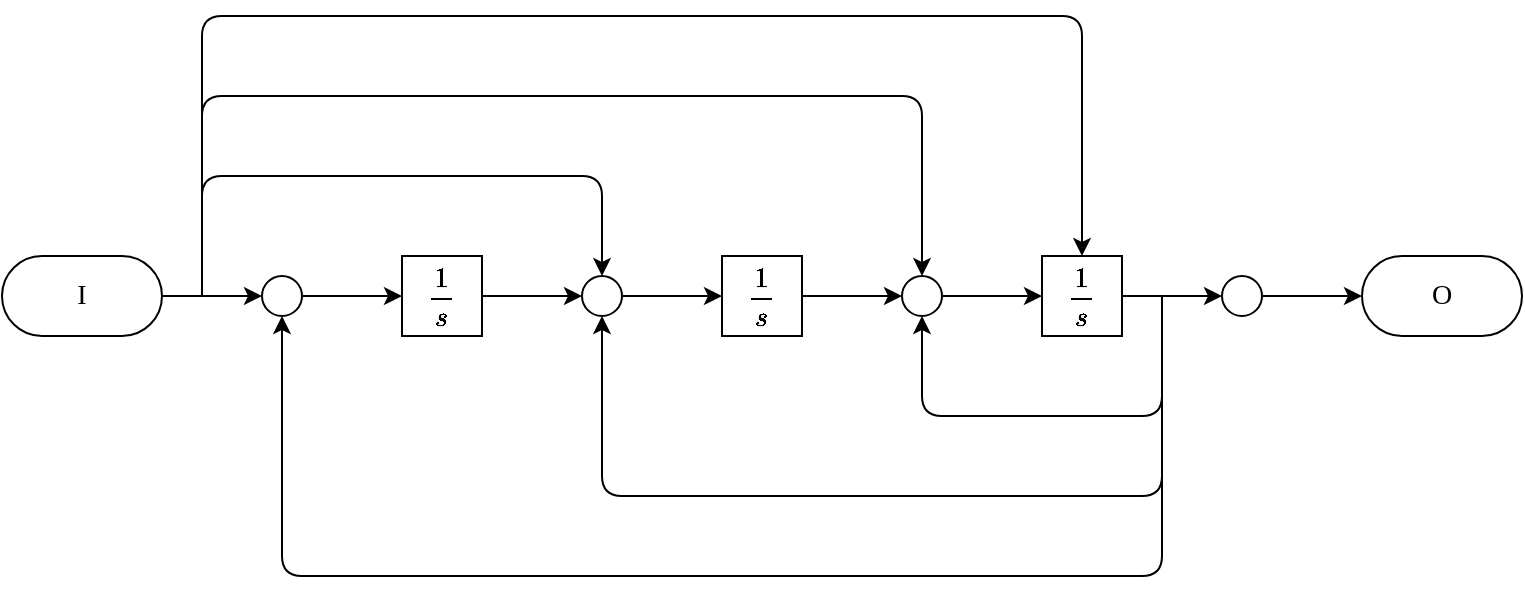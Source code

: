 <mxfile>
    <diagram id="rnOqZBokUQlb5cuh3eSE" name="Page-1">
        <mxGraphModel dx="621" dy="479" grid="1" gridSize="10" guides="1" tooltips="1" connect="1" arrows="1" fold="1" page="1" pageScale="1" pageWidth="850" pageHeight="1100" math="1" shadow="0">
            <root>
                <mxCell id="0"/>
                <mxCell id="1" parent="0"/>
                <mxCell id="3" value="" style="ellipse;whiteSpace=wrap;html=1;aspect=fixed;" parent="1" vertex="1">
                    <mxGeometry x="650" y="170" width="20" height="20" as="geometry"/>
                </mxCell>
                <mxCell id="25" value="" style="edgeStyle=none;html=1;" parent="1" source="5" target="24" edge="1">
                    <mxGeometry relative="1" as="geometry"/>
                </mxCell>
                <mxCell id="5" value="&lt;font face=&quot;Times New Roman&quot; style=&quot;font-size: 14px&quot;&gt;I&lt;/font&gt;" style="rounded=1;whiteSpace=wrap;html=1;arcSize=50;" parent="1" vertex="1">
                    <mxGeometry x="40" y="160" width="80" height="40" as="geometry"/>
                </mxCell>
                <mxCell id="6" value="&lt;font face=&quot;Times New Roman&quot; style=&quot;font-size: 14px&quot;&gt;O&lt;/font&gt;" style="rounded=1;whiteSpace=wrap;html=1;arcSize=50;" parent="1" vertex="1">
                    <mxGeometry x="720" y="160" width="80" height="40" as="geometry"/>
                </mxCell>
                <mxCell id="10" value="" style="edgeStyle=orthogonalEdgeStyle;rounded=0;orthogonalLoop=1;jettySize=auto;html=1;exitX=1;exitY=0.5;exitDx=0;exitDy=0;" parent="1" source="3" target="6" edge="1">
                    <mxGeometry relative="1" as="geometry">
                        <mxPoint x="640" y="180" as="sourcePoint"/>
                    </mxGeometry>
                </mxCell>
                <mxCell id="28" value="" style="edgeStyle=none;html=1;" parent="1" source="24" target="26" edge="1">
                    <mxGeometry relative="1" as="geometry"/>
                </mxCell>
                <mxCell id="24" value="" style="ellipse;whiteSpace=wrap;html=1;aspect=fixed;" parent="1" vertex="1">
                    <mxGeometry x="170" y="170" width="20" height="20" as="geometry"/>
                </mxCell>
                <mxCell id="53" value="" style="edgeStyle=none;html=1;" edge="1" parent="1" source="26" target="49">
                    <mxGeometry relative="1" as="geometry"/>
                </mxCell>
                <mxCell id="26" value="$$\frac{1}{s}$$" style="rounded=0;whiteSpace=wrap;html=1;" parent="1" vertex="1">
                    <mxGeometry x="240" y="160" width="40" height="40" as="geometry"/>
                </mxCell>
                <mxCell id="55" value="" style="edgeStyle=none;html=1;" edge="1" parent="1" source="29" target="52">
                    <mxGeometry relative="1" as="geometry"/>
                </mxCell>
                <mxCell id="29" value="$$\frac{1}{s}$$" style="rounded=0;whiteSpace=wrap;html=1;" parent="1" vertex="1">
                    <mxGeometry x="400" y="160" width="40" height="40" as="geometry"/>
                </mxCell>
                <mxCell id="57" value="" style="edgeStyle=none;html=1;" edge="1" parent="1" source="30" target="3">
                    <mxGeometry relative="1" as="geometry"/>
                </mxCell>
                <mxCell id="58" style="edgeStyle=none;html=1;entryX=0.5;entryY=1;entryDx=0;entryDy=0;" edge="1" parent="1" target="52">
                    <mxGeometry relative="1" as="geometry">
                        <mxPoint x="440" y="330" as="targetPoint"/>
                        <mxPoint x="620" y="180" as="sourcePoint"/>
                        <Array as="points">
                            <mxPoint x="620" y="240"/>
                            <mxPoint x="500" y="240"/>
                        </Array>
                    </mxGeometry>
                </mxCell>
                <mxCell id="30" value="$$\frac{1}{s}$$" style="rounded=0;whiteSpace=wrap;html=1;" parent="1" vertex="1">
                    <mxGeometry x="560" y="160" width="40" height="40" as="geometry"/>
                </mxCell>
                <mxCell id="54" value="" style="edgeStyle=none;html=1;" edge="1" parent="1" source="49" target="29">
                    <mxGeometry relative="1" as="geometry"/>
                </mxCell>
                <mxCell id="49" value="" style="ellipse;whiteSpace=wrap;html=1;aspect=fixed;" vertex="1" parent="1">
                    <mxGeometry x="330" y="170" width="20" height="20" as="geometry"/>
                </mxCell>
                <mxCell id="56" value="" style="edgeStyle=none;html=1;" edge="1" parent="1" source="52" target="30">
                    <mxGeometry relative="1" as="geometry"/>
                </mxCell>
                <mxCell id="52" value="" style="ellipse;whiteSpace=wrap;html=1;aspect=fixed;" vertex="1" parent="1">
                    <mxGeometry x="490" y="170" width="20" height="20" as="geometry"/>
                </mxCell>
                <mxCell id="59" style="edgeStyle=none;html=1;entryX=0.5;entryY=1;entryDx=0;entryDy=0;" edge="1" parent="1" target="49">
                    <mxGeometry relative="1" as="geometry">
                        <mxPoint x="510" y="270" as="targetPoint"/>
                        <mxPoint x="620" y="180" as="sourcePoint"/>
                        <Array as="points">
                            <mxPoint x="620" y="280"/>
                            <mxPoint x="340" y="280"/>
                        </Array>
                    </mxGeometry>
                </mxCell>
                <mxCell id="60" style="edgeStyle=none;html=1;entryX=0.5;entryY=1;entryDx=0;entryDy=0;" edge="1" parent="1" target="24">
                    <mxGeometry relative="1" as="geometry">
                        <mxPoint x="340" y="190" as="targetPoint"/>
                        <mxPoint x="620" y="180" as="sourcePoint"/>
                        <Array as="points">
                            <mxPoint x="620" y="320"/>
                            <mxPoint x="180" y="320"/>
                        </Array>
                    </mxGeometry>
                </mxCell>
                <mxCell id="61" style="edgeStyle=none;html=1;entryX=0.5;entryY=0;entryDx=0;entryDy=0;" edge="1" parent="1" target="49">
                    <mxGeometry relative="1" as="geometry">
                        <mxPoint x="190" y="200" as="targetPoint"/>
                        <mxPoint x="140" y="180" as="sourcePoint"/>
                        <Array as="points">
                            <mxPoint x="140" y="120"/>
                            <mxPoint x="340" y="120"/>
                        </Array>
                    </mxGeometry>
                </mxCell>
                <mxCell id="62" style="edgeStyle=none;html=1;entryX=0.5;entryY=0;entryDx=0;entryDy=0;" edge="1" parent="1" target="52">
                    <mxGeometry relative="1" as="geometry">
                        <mxPoint x="350" y="180" as="targetPoint"/>
                        <mxPoint x="140" y="180" as="sourcePoint"/>
                        <Array as="points">
                            <mxPoint x="140" y="80"/>
                            <mxPoint x="500" y="80"/>
                        </Array>
                    </mxGeometry>
                </mxCell>
                <mxCell id="63" style="edgeStyle=none;html=1;" edge="1" parent="1">
                    <mxGeometry relative="1" as="geometry">
                        <mxPoint x="580" y="160" as="targetPoint"/>
                        <mxPoint x="140" y="180" as="sourcePoint"/>
                        <Array as="points">
                            <mxPoint x="140" y="40"/>
                            <mxPoint x="580" y="40"/>
                        </Array>
                    </mxGeometry>
                </mxCell>
            </root>
        </mxGraphModel>
    </diagram>
</mxfile>